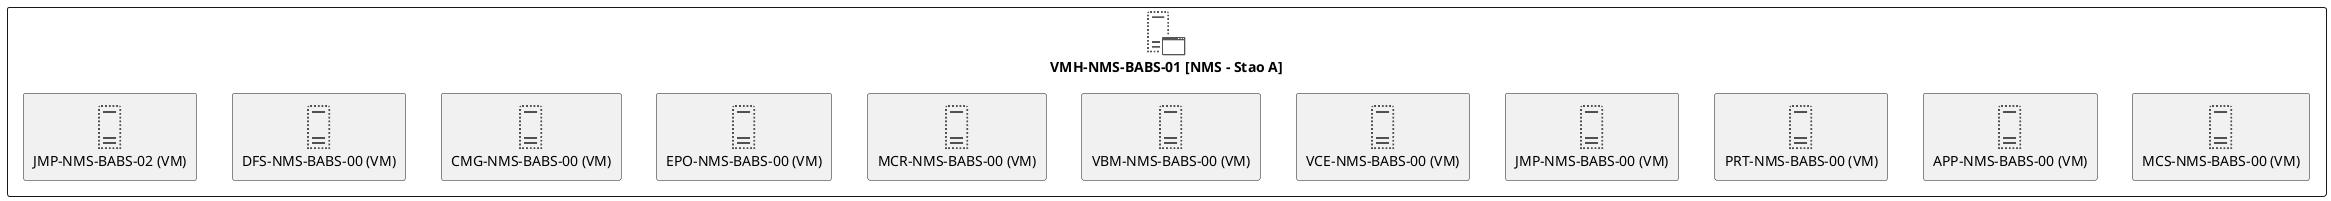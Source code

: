 @startuml

skinparam monochrome true
skinparam componentStyle uml2
!include <office/servers/virtual_application_server>
!include <office/Servers/virtual_server>
!include <office/Servers/windows_server>
!include <office/servers/certificate_authority>
!include <office/Servers/virtual_server>
!include <office/Servers/windows_server>
!include <office/servers/web_server>
!include <office/Servers/virtual_server>
!include <office/Servers/windows_server>
!include <office/databases/monitoring_store>
!include <office/Servers/virtual_server>
!include <office/Servers/windows_server>
!include <office/services/central_management_service>
!include <office/Servers/virtual_server>
!include <office/Servers/server_farm>
!include <office/Servers/virtual_server>
!include <office/Servers/windows_server>
!include <office/concepts/backup_local>
!include <office/Servers/virtual_server>
!include <office/Servers/windows_server>
!include <office/servers/certificate_authority>
!include <office/Servers/virtual_server>
!include <office/Servers/windows_server>
!include <office/Security/lock_with_key_security>
!include <office/Servers/virtual_server>
!include <cloudinsight/linux>
!include <office/communications/central_management_service>
!include <office/Servers/virtual_server>
!include <office/Servers/windows_server>
!include <office/Servers/file_server>
!include <office/Servers/virtual_server>
!include <office/Servers/windows_server>
!include <office/services/central_management_service>

show stereotype

rectangle VMH__S_NMS__S_BABS__S_01__F__aA_NMS__F___S___F_Stao__F_A_aC_ as "VMH-NMS-BABS-01 [NMS - Stao A]" <<$virtual_application_server>> {
	rectangle MCS__S_NMS__S_BABS__S_00__F___N_VM__O_ as "MCS-NMS-BABS-00 (VM)" <<$virtual_server>> {
	}		
	rectangle APP__S_NMS__S_BABS__S_00__F___N_VM__O_ as "APP-NMS-BABS-00 (VM)" <<$virtual_server>> {
	}		
	rectangle PRT__S_NMS__S_BABS__S_00__F___N_VM__O_ as "PRT-NMS-BABS-00 (VM)" <<$virtual_server>> {
	}		
	rectangle JMP__S_NMS__S_BABS__S_00__F___N_VM__O_ as "JMP-NMS-BABS-00 (VM)" <<$virtual_server>> {
	}		
	rectangle VCE__S_NMS__S_BABS__S_00__F___N_VM__O_ as "VCE-NMS-BABS-00 (VM)" <<$virtual_server>> {
	}		
	rectangle VBM__S_NMS__S_BABS__S_00__F___N_VM__O_ as "VBM-NMS-BABS-00 (VM)" <<$virtual_server>> {
	}		
	rectangle MCR__S_NMS__S_BABS__S_00__F___N_VM__O_ as "MCR-NMS-BABS-00 (VM)" <<$virtual_server>> {
	}		
	rectangle EPO__S_NMS__S_BABS__S_00__F___N_VM__O_ as "EPO-NMS-BABS-00 (VM)" <<$virtual_server>> {
	}		
	rectangle CMG__S_NMS__S_BABS__S_00__F___N_VM__O_ as "CMG-NMS-BABS-00 (VM)" <<$virtual_server>> {
	}		
	rectangle DFS__S_NMS__S_BABS__S_00__F___N_VM__O_ as "DFS-NMS-BABS-00 (VM)" <<$virtual_server>> {
	}		
	rectangle JMP__S_NMS__S_BABS__S_02__F___N_VM__O_ as "JMP-NMS-BABS-02 (VM)" <<$virtual_server>> {
	}		
}


' Begin Protected Region [[layouting]]

' End Protected Region   [[layouting]]
@enduml
' Actifsource ID=[dc5bfacd-eaac-11e8-88d3-bfc6b992bdec,8a6aed4d-0e95-11e9-9f19-6d15636f4ecc,Hash]
